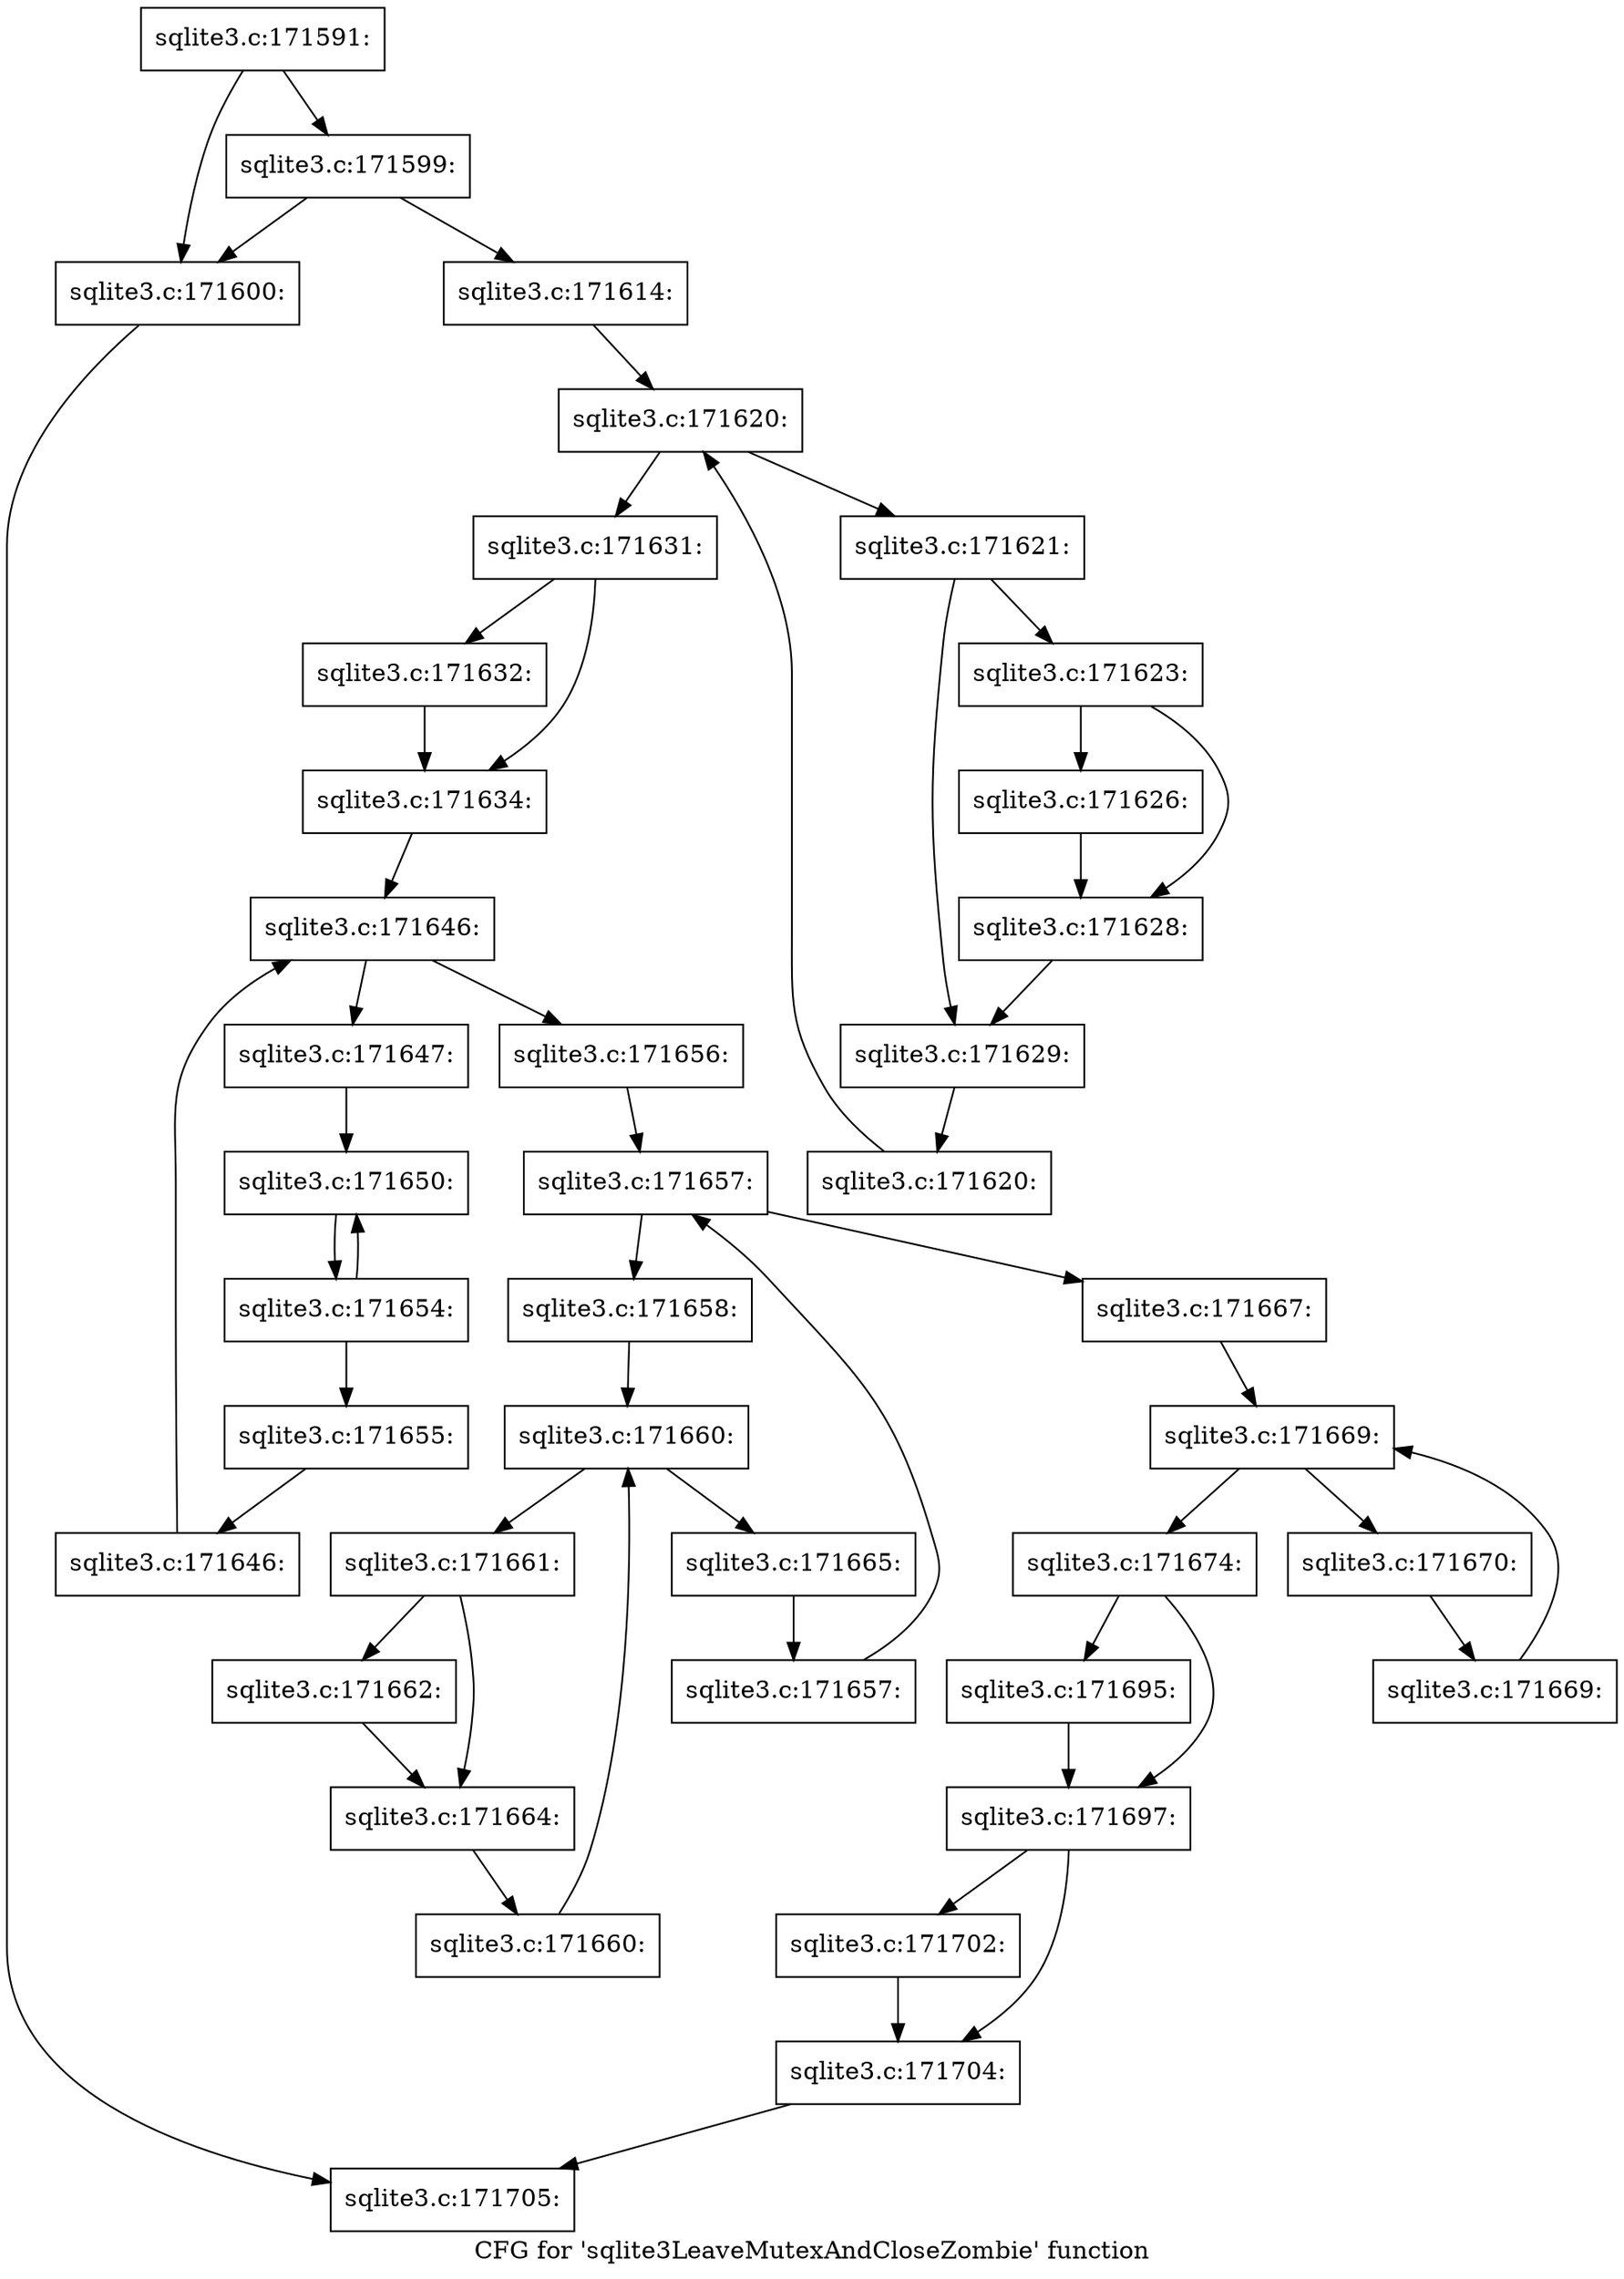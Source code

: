digraph "CFG for 'sqlite3LeaveMutexAndCloseZombie' function" {
	label="CFG for 'sqlite3LeaveMutexAndCloseZombie' function";

	Node0x55c0fa9b5e80 [shape=record,label="{sqlite3.c:171591:}"];
	Node0x55c0fa9b5e80 -> Node0x55c0fa9b5e10;
	Node0x55c0fa9b5e80 -> Node0x55c0fa9b92e0;
	Node0x55c0fa9b92e0 [shape=record,label="{sqlite3.c:171599:}"];
	Node0x55c0fa9b92e0 -> Node0x55c0fa9b5e10;
	Node0x55c0fa9b92e0 -> Node0x55c0fa9b8a00;
	Node0x55c0fa9b5e10 [shape=record,label="{sqlite3.c:171600:}"];
	Node0x55c0fa9b5e10 -> Node0x55c0fa9b6000;
	Node0x55c0fa9b8a00 [shape=record,label="{sqlite3.c:171614:}"];
	Node0x55c0fa9b8a00 -> Node0x55c0fa9ba250;
	Node0x55c0fa9ba250 [shape=record,label="{sqlite3.c:171620:}"];
	Node0x55c0fa9ba250 -> Node0x55c0fa9ba470;
	Node0x55c0fa9ba250 -> Node0x55c0fa9ba0a0;
	Node0x55c0fa9ba470 [shape=record,label="{sqlite3.c:171621:}"];
	Node0x55c0fa9ba470 -> Node0x55c0fa9bb140;
	Node0x55c0fa9ba470 -> Node0x55c0fa9bb190;
	Node0x55c0fa9bb140 [shape=record,label="{sqlite3.c:171623:}"];
	Node0x55c0fa9bb140 -> Node0x55c0fa9bbb80;
	Node0x55c0fa9bb140 -> Node0x55c0fa9bbbd0;
	Node0x55c0fa9bbb80 [shape=record,label="{sqlite3.c:171626:}"];
	Node0x55c0fa9bbb80 -> Node0x55c0fa9bbbd0;
	Node0x55c0fa9bbbd0 [shape=record,label="{sqlite3.c:171628:}"];
	Node0x55c0fa9bbbd0 -> Node0x55c0fa9bb190;
	Node0x55c0fa9bb190 [shape=record,label="{sqlite3.c:171629:}"];
	Node0x55c0fa9bb190 -> Node0x55c0fa9ba3e0;
	Node0x55c0fa9ba3e0 [shape=record,label="{sqlite3.c:171620:}"];
	Node0x55c0fa9ba3e0 -> Node0x55c0fa9ba250;
	Node0x55c0fa9ba0a0 [shape=record,label="{sqlite3.c:171631:}"];
	Node0x55c0fa9ba0a0 -> Node0x55c0fa9bc810;
	Node0x55c0fa9ba0a0 -> Node0x55c0fa9bc860;
	Node0x55c0fa9bc810 [shape=record,label="{sqlite3.c:171632:}"];
	Node0x55c0fa9bc810 -> Node0x55c0fa9bc860;
	Node0x55c0fa9bc860 [shape=record,label="{sqlite3.c:171634:}"];
	Node0x55c0fa9bc860 -> Node0x55c0fa9bdc10;
	Node0x55c0fa9bdc10 [shape=record,label="{sqlite3.c:171646:}"];
	Node0x55c0fa9bdc10 -> Node0x55c0fa9bde30;
	Node0x55c0fa9bdc10 -> Node0x55c0fa9bd800;
	Node0x55c0fa9bde30 [shape=record,label="{sqlite3.c:171647:}"];
	Node0x55c0fa9bde30 -> Node0x55c0fa9bea80;
	Node0x55c0fa9bea80 [shape=record,label="{sqlite3.c:171650:}"];
	Node0x55c0fa9bea80 -> Node0x55c0fa9bea30;
	Node0x55c0fa9bea30 [shape=record,label="{sqlite3.c:171654:}"];
	Node0x55c0fa9bea30 -> Node0x55c0fa9bea80;
	Node0x55c0fa9bea30 -> Node0x55c0fa9be9e0;
	Node0x55c0fa9be9e0 [shape=record,label="{sqlite3.c:171655:}"];
	Node0x55c0fa9be9e0 -> Node0x55c0fa9bdda0;
	Node0x55c0fa9bdda0 [shape=record,label="{sqlite3.c:171646:}"];
	Node0x55c0fa9bdda0 -> Node0x55c0fa9bdc10;
	Node0x55c0fa9bd800 [shape=record,label="{sqlite3.c:171656:}"];
	Node0x55c0fa9bd800 -> Node0x55c0fa9bf270;
	Node0x55c0fa9bf270 [shape=record,label="{sqlite3.c:171657:}"];
	Node0x55c0fa9bf270 -> Node0x55c0fa9c0580;
	Node0x55c0fa9bf270 -> Node0x55c0f5ca9990;
	Node0x55c0fa9c0580 [shape=record,label="{sqlite3.c:171658:}"];
	Node0x55c0fa9c0580 -> Node0x55c0fa9c0ff0;
	Node0x55c0fa9c0ff0 [shape=record,label="{sqlite3.c:171660:}"];
	Node0x55c0fa9c0ff0 -> Node0x55c0fa9c1210;
	Node0x55c0fa9c0ff0 -> Node0x55c0fa9c0e40;
	Node0x55c0fa9c1210 [shape=record,label="{sqlite3.c:171661:}"];
	Node0x55c0fa9c1210 -> Node0x55c0fa9c1620;
	Node0x55c0fa9c1210 -> Node0x55c0fa9c1670;
	Node0x55c0fa9c1620 [shape=record,label="{sqlite3.c:171662:}"];
	Node0x55c0fa9c1620 -> Node0x55c0fa9c1670;
	Node0x55c0fa9c1670 [shape=record,label="{sqlite3.c:171664:}"];
	Node0x55c0fa9c1670 -> Node0x55c0fa9c1180;
	Node0x55c0fa9c1180 [shape=record,label="{sqlite3.c:171660:}"];
	Node0x55c0fa9c1180 -> Node0x55c0fa9c0ff0;
	Node0x55c0fa9c0e40 [shape=record,label="{sqlite3.c:171665:}"];
	Node0x55c0fa9c0e40 -> Node0x55c0fa9c04f0;
	Node0x55c0fa9c04f0 [shape=record,label="{sqlite3.c:171657:}"];
	Node0x55c0fa9c04f0 -> Node0x55c0fa9bf270;
	Node0x55c0f5ca9990 [shape=record,label="{sqlite3.c:171667:}"];
	Node0x55c0f5ca9990 -> Node0x55c0fa9c3550;
	Node0x55c0fa9c3550 [shape=record,label="{sqlite3.c:171669:}"];
	Node0x55c0fa9c3550 -> Node0x55c0fa9c3770;
	Node0x55c0fa9c3550 -> Node0x55c0fa9c3140;
	Node0x55c0fa9c3770 [shape=record,label="{sqlite3.c:171670:}"];
	Node0x55c0fa9c3770 -> Node0x55c0fa9c36e0;
	Node0x55c0fa9c36e0 [shape=record,label="{sqlite3.c:171669:}"];
	Node0x55c0fa9c36e0 -> Node0x55c0fa9c3550;
	Node0x55c0fa9c3140 [shape=record,label="{sqlite3.c:171674:}"];
	Node0x55c0fa9c3140 -> Node0x55c0f62db8c0;
	Node0x55c0fa9c3140 -> Node0x55c0fa9c5640;
	Node0x55c0f62db8c0 [shape=record,label="{sqlite3.c:171695:}"];
	Node0x55c0f62db8c0 -> Node0x55c0fa9c5640;
	Node0x55c0fa9c5640 [shape=record,label="{sqlite3.c:171697:}"];
	Node0x55c0fa9c5640 -> Node0x55c0fa9c6dc0;
	Node0x55c0fa9c5640 -> Node0x55c0fa9c6e10;
	Node0x55c0fa9c6dc0 [shape=record,label="{sqlite3.c:171702:}"];
	Node0x55c0fa9c6dc0 -> Node0x55c0fa9c6e10;
	Node0x55c0fa9c6e10 [shape=record,label="{sqlite3.c:171704:}"];
	Node0x55c0fa9c6e10 -> Node0x55c0fa9b6000;
	Node0x55c0fa9b6000 [shape=record,label="{sqlite3.c:171705:}"];
}

